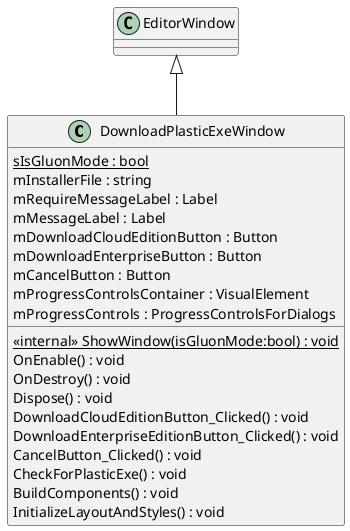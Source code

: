 @startuml
class DownloadPlasticExeWindow {
    <<internal>> {static} ShowWindow(isGluonMode:bool) : void
    OnEnable() : void
    OnDestroy() : void
    Dispose() : void
    DownloadCloudEditionButton_Clicked() : void
    DownloadEnterpriseEditionButton_Clicked() : void
    CancelButton_Clicked() : void
    CheckForPlasticExe() : void
    BuildComponents() : void
    InitializeLayoutAndStyles() : void
    {static} sIsGluonMode : bool
    mInstallerFile : string
    mRequireMessageLabel : Label
    mMessageLabel : Label
    mDownloadCloudEditionButton : Button
    mDownloadEnterpriseButton : Button
    mCancelButton : Button
    mProgressControlsContainer : VisualElement
    mProgressControls : ProgressControlsForDialogs
}
EditorWindow <|-- DownloadPlasticExeWindow
@enduml
